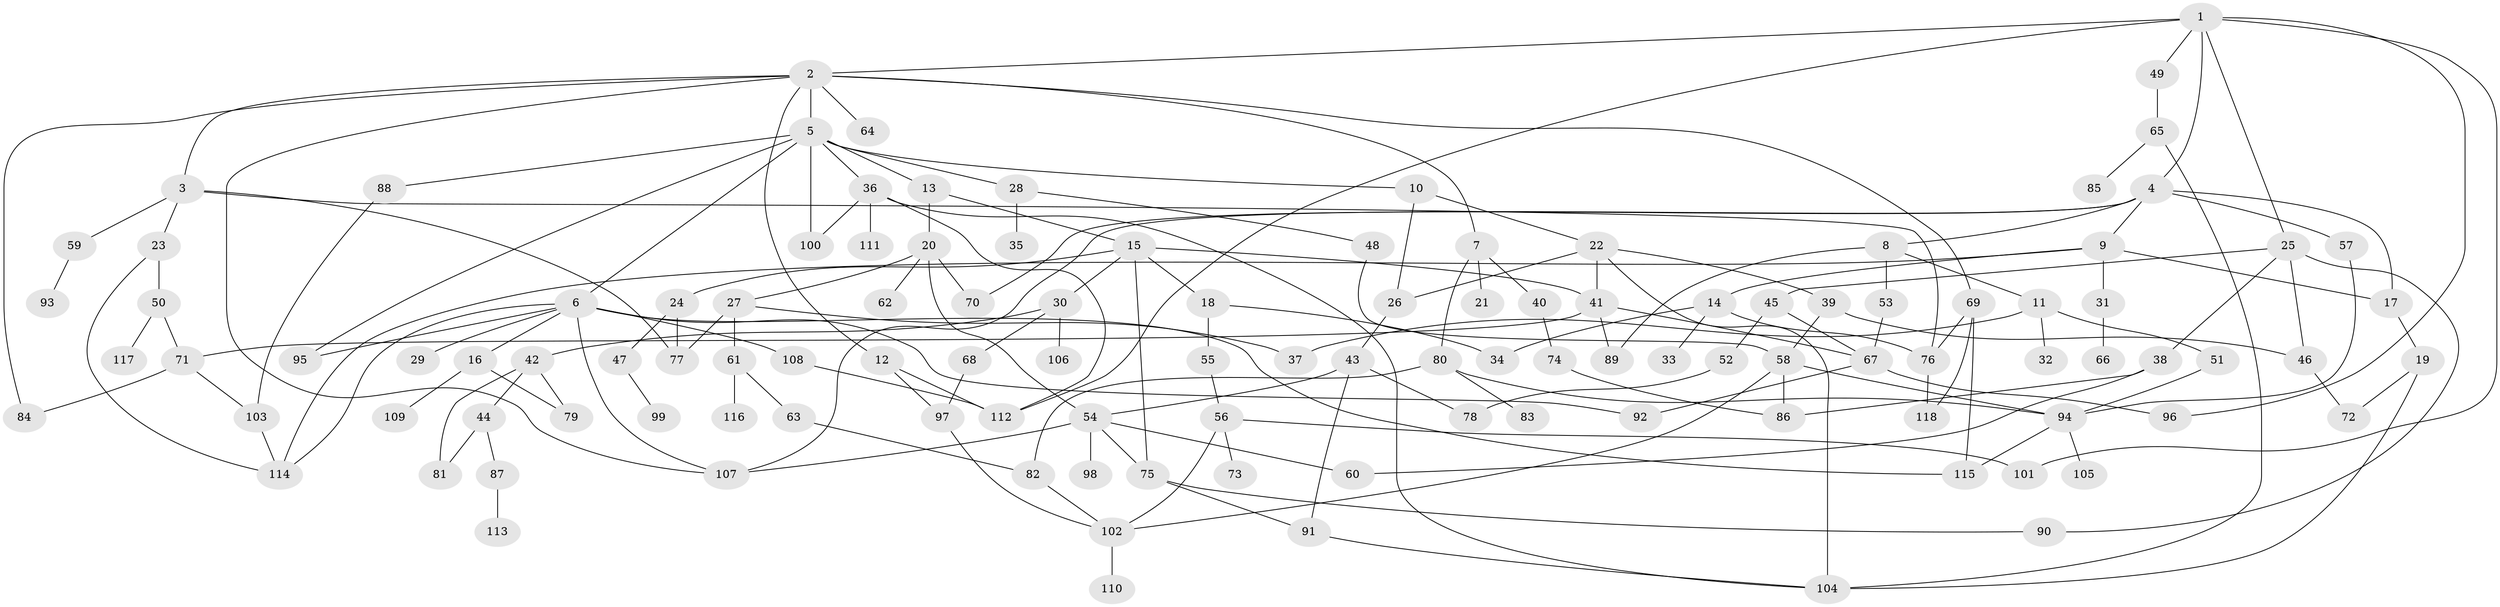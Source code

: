 // coarse degree distribution, {7: 0.024390243902439025, 9: 0.024390243902439025, 5: 0.07317073170731707, 6: 0.036585365853658534, 16: 0.012195121951219513, 3: 0.21951219512195122, 4: 0.10975609756097561, 2: 0.2804878048780488, 12: 0.012195121951219513, 1: 0.1951219512195122, 8: 0.012195121951219513}
// Generated by graph-tools (version 1.1) at 2025/17/03/04/25 18:17:08]
// undirected, 118 vertices, 175 edges
graph export_dot {
graph [start="1"]
  node [color=gray90,style=filled];
  1;
  2;
  3;
  4;
  5;
  6;
  7;
  8;
  9;
  10;
  11;
  12;
  13;
  14;
  15;
  16;
  17;
  18;
  19;
  20;
  21;
  22;
  23;
  24;
  25;
  26;
  27;
  28;
  29;
  30;
  31;
  32;
  33;
  34;
  35;
  36;
  37;
  38;
  39;
  40;
  41;
  42;
  43;
  44;
  45;
  46;
  47;
  48;
  49;
  50;
  51;
  52;
  53;
  54;
  55;
  56;
  57;
  58;
  59;
  60;
  61;
  62;
  63;
  64;
  65;
  66;
  67;
  68;
  69;
  70;
  71;
  72;
  73;
  74;
  75;
  76;
  77;
  78;
  79;
  80;
  81;
  82;
  83;
  84;
  85;
  86;
  87;
  88;
  89;
  90;
  91;
  92;
  93;
  94;
  95;
  96;
  97;
  98;
  99;
  100;
  101;
  102;
  103;
  104;
  105;
  106;
  107;
  108;
  109;
  110;
  111;
  112;
  113;
  114;
  115;
  116;
  117;
  118;
  1 -- 2;
  1 -- 4;
  1 -- 25;
  1 -- 49;
  1 -- 96;
  1 -- 112;
  1 -- 101;
  2 -- 3;
  2 -- 5;
  2 -- 7;
  2 -- 12;
  2 -- 64;
  2 -- 69;
  2 -- 84;
  2 -- 107;
  3 -- 23;
  3 -- 59;
  3 -- 77;
  3 -- 76;
  4 -- 8;
  4 -- 9;
  4 -- 57;
  4 -- 70;
  4 -- 107;
  4 -- 17;
  5 -- 6;
  5 -- 10;
  5 -- 13;
  5 -- 28;
  5 -- 36;
  5 -- 88;
  5 -- 100;
  5 -- 95;
  6 -- 16;
  6 -- 29;
  6 -- 92;
  6 -- 95;
  6 -- 108;
  6 -- 107;
  6 -- 114;
  6 -- 115;
  7 -- 21;
  7 -- 40;
  7 -- 80;
  8 -- 11;
  8 -- 53;
  8 -- 89;
  9 -- 14;
  9 -- 17;
  9 -- 31;
  9 -- 114;
  10 -- 22;
  10 -- 26;
  11 -- 32;
  11 -- 51;
  11 -- 37;
  12 -- 112;
  12 -- 97;
  13 -- 15;
  13 -- 20;
  14 -- 33;
  14 -- 76;
  14 -- 34;
  15 -- 18;
  15 -- 24;
  15 -- 30;
  15 -- 41;
  15 -- 75;
  16 -- 79;
  16 -- 109;
  17 -- 19;
  18 -- 34;
  18 -- 55;
  19 -- 72;
  19 -- 104;
  20 -- 27;
  20 -- 62;
  20 -- 70;
  20 -- 54;
  22 -- 39;
  22 -- 104;
  22 -- 26;
  22 -- 41;
  23 -- 50;
  23 -- 114;
  24 -- 47;
  24 -- 77;
  25 -- 38;
  25 -- 45;
  25 -- 46;
  25 -- 90;
  26 -- 43;
  27 -- 37;
  27 -- 61;
  27 -- 77;
  28 -- 35;
  28 -- 48;
  30 -- 42;
  30 -- 68;
  30 -- 106;
  31 -- 66;
  36 -- 104;
  36 -- 111;
  36 -- 112;
  36 -- 100;
  38 -- 60;
  38 -- 86;
  39 -- 58;
  39 -- 46;
  40 -- 74;
  41 -- 71;
  41 -- 89;
  41 -- 67;
  42 -- 44;
  42 -- 81;
  42 -- 79;
  43 -- 54;
  43 -- 78;
  43 -- 91;
  44 -- 87;
  44 -- 81;
  45 -- 52;
  45 -- 67;
  46 -- 72;
  47 -- 99;
  48 -- 58;
  49 -- 65;
  50 -- 117;
  50 -- 71;
  51 -- 94;
  52 -- 78;
  53 -- 67;
  54 -- 75;
  54 -- 98;
  54 -- 107;
  54 -- 60;
  55 -- 56;
  56 -- 73;
  56 -- 101;
  56 -- 102;
  57 -- 94;
  58 -- 86;
  58 -- 94;
  58 -- 102;
  59 -- 93;
  61 -- 63;
  61 -- 116;
  63 -- 82;
  65 -- 85;
  65 -- 104;
  67 -- 96;
  67 -- 92;
  68 -- 97;
  69 -- 115;
  69 -- 118;
  69 -- 76;
  71 -- 103;
  71 -- 84;
  74 -- 86;
  75 -- 91;
  75 -- 90;
  76 -- 118;
  80 -- 82;
  80 -- 83;
  80 -- 94;
  82 -- 102;
  87 -- 113;
  88 -- 103;
  91 -- 104;
  94 -- 105;
  94 -- 115;
  97 -- 102;
  102 -- 110;
  103 -- 114;
  108 -- 112;
}
